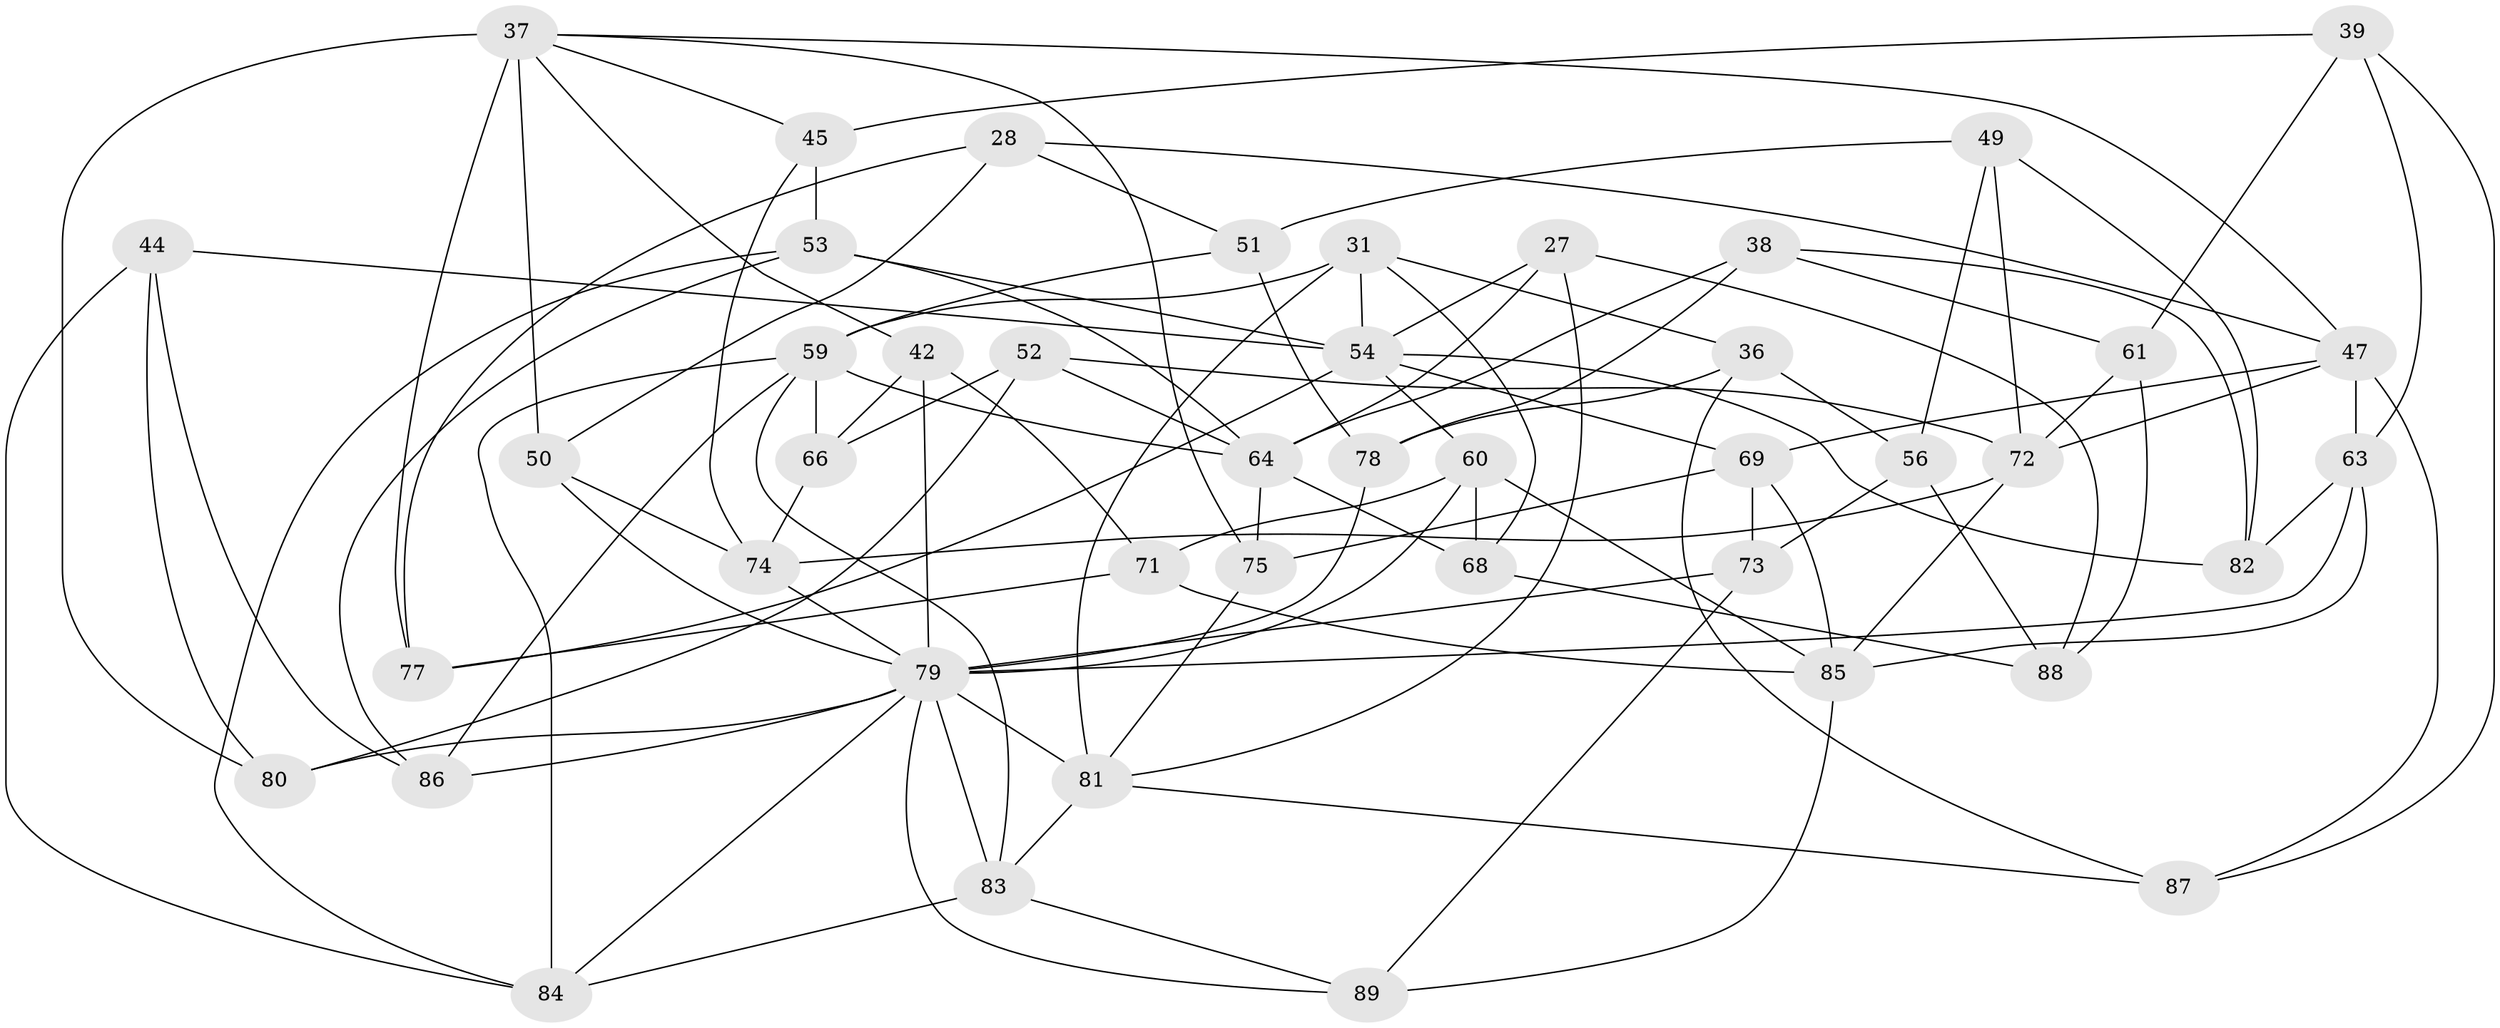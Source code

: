 // original degree distribution, {4: 1.0}
// Generated by graph-tools (version 1.1) at 2025/58/03/09/25 04:58:54]
// undirected, 44 vertices, 107 edges
graph export_dot {
graph [start="1"]
  node [color=gray90,style=filled];
  27;
  28;
  31 [super="+9"];
  36;
  37 [super="+1+8"];
  38;
  39;
  42;
  44 [super="+30"];
  45;
  47 [super="+17+23"];
  49;
  50 [super="+16"];
  51;
  52;
  53 [super="+25"];
  54 [super="+20"];
  56;
  59 [super="+6+48"];
  60 [super="+35"];
  61;
  63 [super="+57"];
  64 [super="+13+15"];
  66;
  68;
  69 [super="+34+58"];
  71;
  72 [super="+33+40"];
  73 [super="+62"];
  74 [super="+32"];
  75;
  77;
  78;
  79 [super="+65+67+26"];
  80 [super="+76"];
  81 [super="+2+55"];
  82;
  83 [super="+21+46+29"];
  84 [super="+70"];
  85 [super="+24"];
  86;
  87;
  88;
  89 [super="+43"];
  27 -- 64;
  27 -- 88;
  27 -- 54;
  27 -- 81;
  28 -- 77;
  28 -- 47;
  28 -- 51;
  28 -- 50;
  31 -- 59;
  31 -- 36;
  31 -- 81 [weight=2];
  31 -- 68;
  31 -- 54;
  36 -- 78;
  36 -- 87;
  36 -- 56;
  37 -- 42;
  37 -- 77;
  37 -- 75;
  37 -- 45;
  37 -- 50 [weight=2];
  37 -- 47;
  37 -- 80;
  38 -- 61;
  38 -- 82;
  38 -- 78;
  38 -- 64;
  39 -- 45;
  39 -- 63;
  39 -- 61;
  39 -- 87;
  42 -- 66;
  42 -- 71;
  42 -- 79;
  44 -- 80 [weight=2];
  44 -- 86;
  44 -- 54 [weight=2];
  44 -- 84;
  45 -- 53;
  45 -- 74;
  47 -- 63;
  47 -- 69 [weight=3];
  47 -- 72;
  47 -- 87;
  49 -- 72;
  49 -- 56;
  49 -- 51;
  49 -- 82;
  50 -- 74 [weight=2];
  50 -- 79 [weight=3];
  51 -- 78;
  51 -- 59;
  52 -- 66;
  52 -- 80;
  52 -- 72;
  52 -- 64;
  53 -- 64 [weight=2];
  53 -- 84;
  53 -- 86;
  53 -- 54;
  54 -- 69 [weight=2];
  54 -- 77;
  54 -- 82;
  54 -- 60;
  56 -- 73;
  56 -- 88;
  59 -- 86;
  59 -- 66;
  59 -- 64;
  59 -- 83;
  59 -- 84 [weight=2];
  60 -- 85;
  60 -- 79 [weight=2];
  60 -- 68;
  60 -- 71;
  61 -- 88;
  61 -- 72;
  63 -- 79 [weight=2];
  63 -- 82;
  63 -- 85;
  64 -- 75;
  64 -- 68;
  66 -- 74;
  68 -- 88;
  69 -- 85 [weight=3];
  69 -- 73;
  69 -- 75;
  71 -- 77;
  71 -- 85;
  72 -- 74 [weight=3];
  72 -- 85;
  73 -- 89 [weight=2];
  73 -- 79 [weight=2];
  74 -- 79;
  75 -- 81;
  78 -- 79;
  79 -- 80 [weight=2];
  79 -- 83 [weight=4];
  79 -- 86;
  79 -- 81;
  79 -- 84;
  79 -- 89;
  81 -- 87;
  81 -- 83 [weight=2];
  83 -- 89 [weight=2];
  83 -- 84;
  85 -- 89;
}
